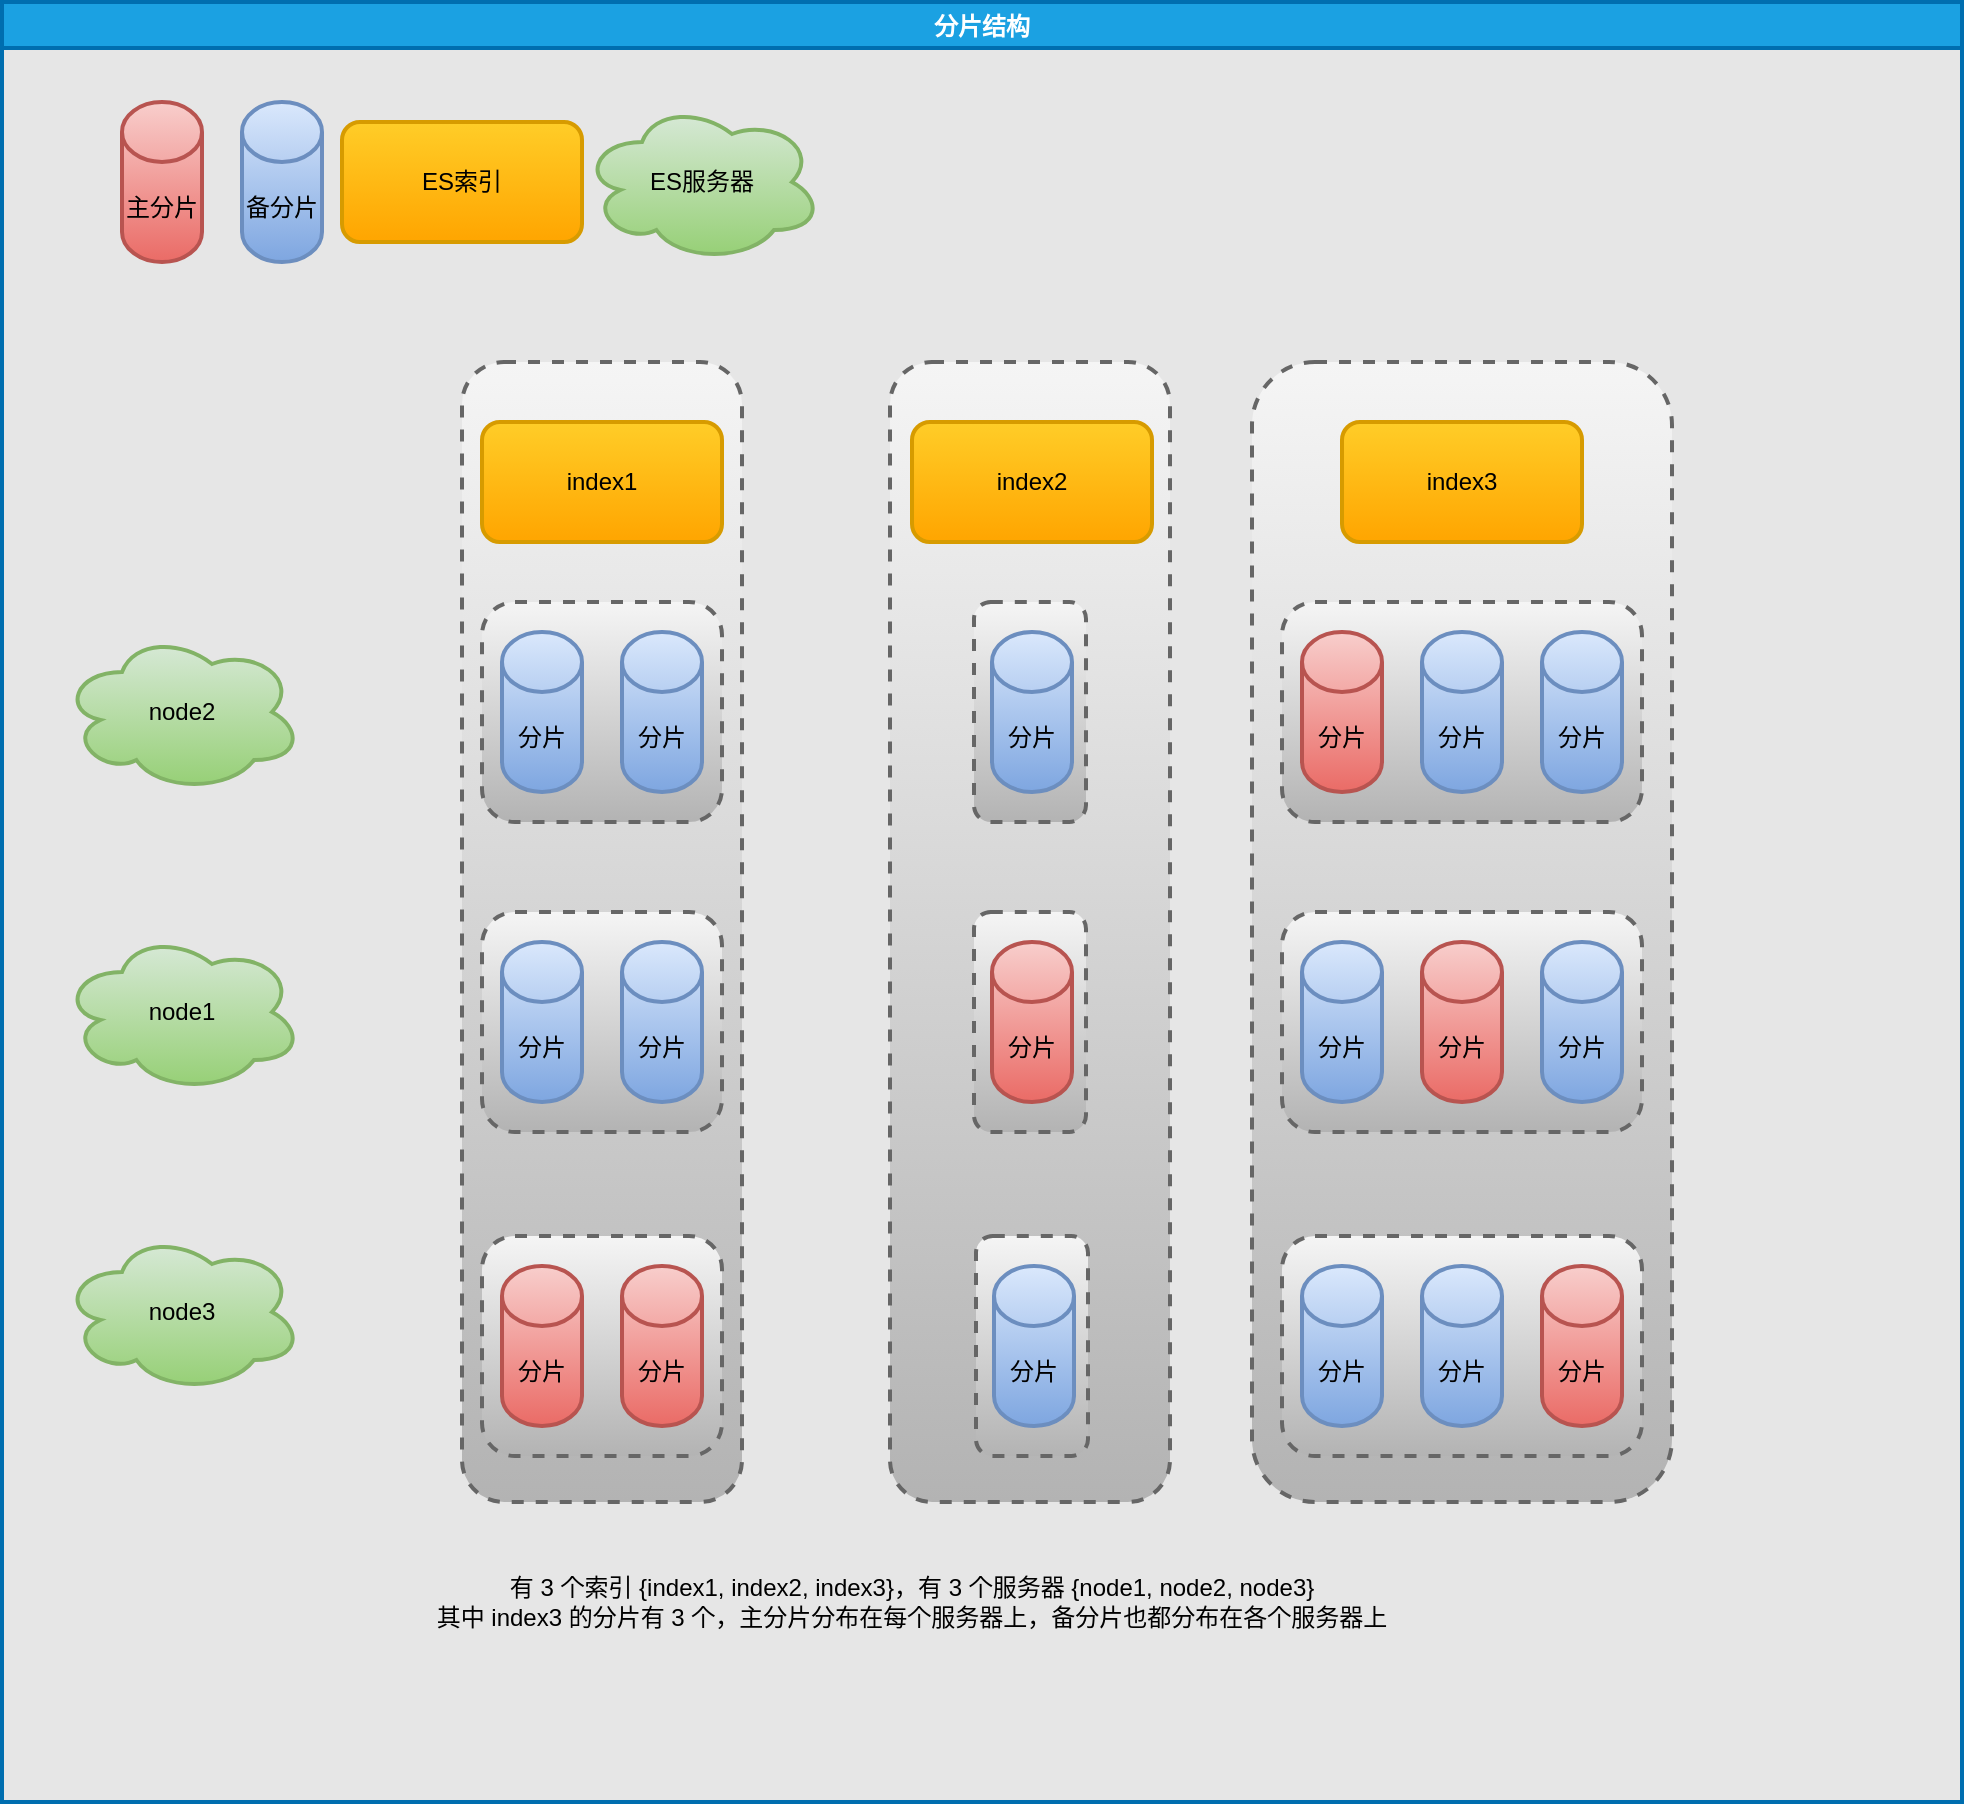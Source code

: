 <mxfile version="21.1.2" type="device">
  <diagram name="第 1 页" id="9Yr-irU-KVgCtbHujpBM">
    <mxGraphModel dx="2074" dy="1204" grid="1" gridSize="10" guides="1" tooltips="1" connect="1" arrows="1" fold="1" page="1" pageScale="1" pageWidth="2027" pageHeight="2069" math="0" shadow="0">
      <root>
        <mxCell id="0" />
        <mxCell id="1" parent="0" />
        <mxCell id="BPcnXbv9HBGROFSFqeC2-1" value="分片结构" style="swimlane;strokeWidth=2;swimlaneFillColor=#E6E6E6;fillColor=#1ba1e2;strokeColor=#006EAF;fontColor=#ffffff;" vertex="1" parent="1">
          <mxGeometry x="500" y="440" width="980" height="900" as="geometry" />
        </mxCell>
        <mxCell id="BPcnXbv9HBGROFSFqeC2-47" value="" style="rounded=1;whiteSpace=wrap;html=1;dashed=1;strokeWidth=2;fillColor=#f5f5f5;gradientColor=#b3b3b3;strokeColor=#666666;" vertex="1" parent="BPcnXbv9HBGROFSFqeC2-1">
          <mxGeometry x="625" y="180" width="210" height="570" as="geometry" />
        </mxCell>
        <mxCell id="BPcnXbv9HBGROFSFqeC2-46" value="" style="rounded=1;whiteSpace=wrap;html=1;dashed=1;strokeWidth=2;fillColor=#f5f5f5;gradientColor=#b3b3b3;strokeColor=#666666;" vertex="1" parent="BPcnXbv9HBGROFSFqeC2-1">
          <mxGeometry x="444" y="180" width="140" height="570" as="geometry" />
        </mxCell>
        <mxCell id="BPcnXbv9HBGROFSFqeC2-45" value="" style="rounded=1;whiteSpace=wrap;html=1;dashed=1;strokeWidth=2;fillColor=#f5f5f5;gradientColor=#b3b3b3;strokeColor=#666666;" vertex="1" parent="BPcnXbv9HBGROFSFqeC2-1">
          <mxGeometry x="230" y="180" width="140" height="570" as="geometry" />
        </mxCell>
        <mxCell id="BPcnXbv9HBGROFSFqeC2-2" value="index1" style="rounded=1;whiteSpace=wrap;html=1;strokeWidth=2;fillColor=#ffcd28;gradientColor=#ffa500;strokeColor=#d79b00;" vertex="1" parent="BPcnXbv9HBGROFSFqeC2-1">
          <mxGeometry x="240" y="210" width="120" height="60" as="geometry" />
        </mxCell>
        <mxCell id="BPcnXbv9HBGROFSFqeC2-3" value="index2" style="rounded=1;whiteSpace=wrap;html=1;strokeWidth=2;fillColor=#ffcd28;gradientColor=#ffa500;strokeColor=#d79b00;" vertex="1" parent="BPcnXbv9HBGROFSFqeC2-1">
          <mxGeometry x="455" y="210" width="120" height="60" as="geometry" />
        </mxCell>
        <mxCell id="BPcnXbv9HBGROFSFqeC2-4" value="index3" style="rounded=1;whiteSpace=wrap;html=1;strokeWidth=2;fillColor=#ffcd28;gradientColor=#ffa500;strokeColor=#d79b00;" vertex="1" parent="BPcnXbv9HBGROFSFqeC2-1">
          <mxGeometry x="670" y="210" width="120" height="60" as="geometry" />
        </mxCell>
        <mxCell id="BPcnXbv9HBGROFSFqeC2-5" value="node2" style="ellipse;shape=cloud;whiteSpace=wrap;html=1;strokeWidth=2;fillColor=#d5e8d4;gradientColor=#97d077;strokeColor=#82b366;" vertex="1" parent="BPcnXbv9HBGROFSFqeC2-1">
          <mxGeometry x="30" y="315" width="120" height="80" as="geometry" />
        </mxCell>
        <mxCell id="BPcnXbv9HBGROFSFqeC2-6" value="node1" style="ellipse;shape=cloud;whiteSpace=wrap;html=1;strokeWidth=2;fillColor=#d5e8d4;gradientColor=#97d077;strokeColor=#82b366;" vertex="1" parent="BPcnXbv9HBGROFSFqeC2-1">
          <mxGeometry x="30" y="465" width="120" height="80" as="geometry" />
        </mxCell>
        <mxCell id="BPcnXbv9HBGROFSFqeC2-7" value="node3" style="ellipse;shape=cloud;whiteSpace=wrap;html=1;strokeWidth=2;fillColor=#d5e8d4;gradientColor=#97d077;strokeColor=#82b366;" vertex="1" parent="BPcnXbv9HBGROFSFqeC2-1">
          <mxGeometry x="30" y="615" width="120" height="80" as="geometry" />
        </mxCell>
        <mxCell id="BPcnXbv9HBGROFSFqeC2-9" value="" style="rounded=1;whiteSpace=wrap;html=1;strokeWidth=2;dashed=1;fillColor=#f5f5f5;gradientColor=#b3b3b3;strokeColor=#666666;" vertex="1" parent="BPcnXbv9HBGROFSFqeC2-1">
          <mxGeometry x="240" y="455" width="120" height="110" as="geometry" />
        </mxCell>
        <mxCell id="BPcnXbv9HBGROFSFqeC2-12" value="" style="rounded=1;whiteSpace=wrap;html=1;strokeWidth=2;dashed=1;fillColor=#f5f5f5;gradientColor=#b3b3b3;strokeColor=#666666;" vertex="1" parent="BPcnXbv9HBGROFSFqeC2-1">
          <mxGeometry x="240" y="617" width="120" height="110" as="geometry" />
        </mxCell>
        <mxCell id="BPcnXbv9HBGROFSFqeC2-13" value="分片" style="shape=cylinder3;whiteSpace=wrap;html=1;boundedLbl=1;backgroundOutline=1;size=15;strokeWidth=2;fillColor=#dae8fc;gradientColor=#7ea6e0;strokeColor=#6c8ebf;" vertex="1" parent="BPcnXbv9HBGROFSFqeC2-1">
          <mxGeometry x="250" y="470" width="40" height="80" as="geometry" />
        </mxCell>
        <mxCell id="BPcnXbv9HBGROFSFqeC2-14" value="分片" style="shape=cylinder3;whiteSpace=wrap;html=1;boundedLbl=1;backgroundOutline=1;size=15;strokeWidth=2;fillColor=#dae8fc;gradientColor=#7ea6e0;strokeColor=#6c8ebf;" vertex="1" parent="BPcnXbv9HBGROFSFqeC2-1">
          <mxGeometry x="310" y="470" width="40" height="80" as="geometry" />
        </mxCell>
        <mxCell id="BPcnXbv9HBGROFSFqeC2-15" value="" style="rounded=1;whiteSpace=wrap;html=1;strokeWidth=2;dashed=1;fillColor=#f5f5f5;gradientColor=#b3b3b3;strokeColor=#666666;" vertex="1" parent="BPcnXbv9HBGROFSFqeC2-1">
          <mxGeometry x="240" y="300" width="120" height="110" as="geometry" />
        </mxCell>
        <mxCell id="BPcnXbv9HBGROFSFqeC2-16" value="分片" style="shape=cylinder3;whiteSpace=wrap;html=1;boundedLbl=1;backgroundOutline=1;size=15;strokeWidth=2;fillColor=#dae8fc;gradientColor=#7ea6e0;strokeColor=#6c8ebf;" vertex="1" parent="BPcnXbv9HBGROFSFqeC2-1">
          <mxGeometry x="250" y="315" width="40" height="80" as="geometry" />
        </mxCell>
        <mxCell id="BPcnXbv9HBGROFSFqeC2-17" value="分片" style="shape=cylinder3;whiteSpace=wrap;html=1;boundedLbl=1;backgroundOutline=1;size=15;strokeWidth=2;fillColor=#dae8fc;gradientColor=#7ea6e0;strokeColor=#6c8ebf;" vertex="1" parent="BPcnXbv9HBGROFSFqeC2-1">
          <mxGeometry x="310" y="315" width="40" height="80" as="geometry" />
        </mxCell>
        <mxCell id="BPcnXbv9HBGROFSFqeC2-18" value="" style="rounded=1;whiteSpace=wrap;html=1;strokeWidth=2;dashed=1;fillColor=#f5f5f5;gradientColor=#b3b3b3;strokeColor=#666666;" vertex="1" parent="BPcnXbv9HBGROFSFqeC2-1">
          <mxGeometry x="486" y="455" width="56" height="110" as="geometry" />
        </mxCell>
        <mxCell id="BPcnXbv9HBGROFSFqeC2-19" value="分片" style="shape=cylinder3;whiteSpace=wrap;html=1;boundedLbl=1;backgroundOutline=1;size=15;strokeWidth=2;fillColor=#f8cecc;gradientColor=#ea6b66;strokeColor=#b85450;" vertex="1" parent="BPcnXbv9HBGROFSFqeC2-1">
          <mxGeometry x="495" y="470" width="40" height="80" as="geometry" />
        </mxCell>
        <mxCell id="BPcnXbv9HBGROFSFqeC2-21" value="" style="rounded=1;whiteSpace=wrap;html=1;strokeWidth=2;dashed=1;fillColor=#f5f5f5;gradientColor=#b3b3b3;strokeColor=#666666;" vertex="1" parent="BPcnXbv9HBGROFSFqeC2-1">
          <mxGeometry x="486" y="300" width="56" height="110" as="geometry" />
        </mxCell>
        <mxCell id="BPcnXbv9HBGROFSFqeC2-22" value="分片" style="shape=cylinder3;whiteSpace=wrap;html=1;boundedLbl=1;backgroundOutline=1;size=15;strokeWidth=2;fillColor=#dae8fc;gradientColor=#7ea6e0;strokeColor=#6c8ebf;" vertex="1" parent="BPcnXbv9HBGROFSFqeC2-1">
          <mxGeometry x="495" y="315" width="40" height="80" as="geometry" />
        </mxCell>
        <mxCell id="BPcnXbv9HBGROFSFqeC2-23" value="" style="rounded=1;whiteSpace=wrap;html=1;strokeWidth=2;dashed=1;fillColor=#f5f5f5;gradientColor=#b3b3b3;strokeColor=#666666;" vertex="1" parent="BPcnXbv9HBGROFSFqeC2-1">
          <mxGeometry x="487" y="617" width="56" height="110" as="geometry" />
        </mxCell>
        <mxCell id="BPcnXbv9HBGROFSFqeC2-24" value="分片" style="shape=cylinder3;whiteSpace=wrap;html=1;boundedLbl=1;backgroundOutline=1;size=15;strokeWidth=2;fillColor=#dae8fc;gradientColor=#7ea6e0;strokeColor=#6c8ebf;" vertex="1" parent="BPcnXbv9HBGROFSFqeC2-1">
          <mxGeometry x="496" y="632" width="40" height="80" as="geometry" />
        </mxCell>
        <mxCell id="BPcnXbv9HBGROFSFqeC2-25" value="" style="rounded=1;whiteSpace=wrap;html=1;strokeWidth=2;dashed=1;fillColor=#f5f5f5;gradientColor=#b3b3b3;strokeColor=#666666;" vertex="1" parent="BPcnXbv9HBGROFSFqeC2-1">
          <mxGeometry x="640" y="455" width="180" height="110" as="geometry" />
        </mxCell>
        <mxCell id="BPcnXbv9HBGROFSFqeC2-26" value="分片" style="shape=cylinder3;whiteSpace=wrap;html=1;boundedLbl=1;backgroundOutline=1;size=15;strokeWidth=2;fillColor=#dae8fc;gradientColor=#7ea6e0;strokeColor=#6c8ebf;" vertex="1" parent="BPcnXbv9HBGROFSFqeC2-1">
          <mxGeometry x="650" y="470" width="40" height="80" as="geometry" />
        </mxCell>
        <mxCell id="BPcnXbv9HBGROFSFqeC2-27" value="分片" style="shape=cylinder3;whiteSpace=wrap;html=1;boundedLbl=1;backgroundOutline=1;size=15;strokeWidth=2;fillColor=#f8cecc;gradientColor=#ea6b66;strokeColor=#b85450;" vertex="1" parent="BPcnXbv9HBGROFSFqeC2-1">
          <mxGeometry x="710" y="470" width="40" height="80" as="geometry" />
        </mxCell>
        <mxCell id="BPcnXbv9HBGROFSFqeC2-28" value="分片" style="shape=cylinder3;whiteSpace=wrap;html=1;boundedLbl=1;backgroundOutline=1;size=15;strokeWidth=2;fillColor=#dae8fc;gradientColor=#7ea6e0;strokeColor=#6c8ebf;" vertex="1" parent="BPcnXbv9HBGROFSFqeC2-1">
          <mxGeometry x="770" y="470" width="40" height="80" as="geometry" />
        </mxCell>
        <mxCell id="BPcnXbv9HBGROFSFqeC2-30" value="" style="rounded=1;whiteSpace=wrap;html=1;strokeWidth=2;dashed=1;fillColor=#f5f5f5;gradientColor=#b3b3b3;strokeColor=#666666;" vertex="1" parent="BPcnXbv9HBGROFSFqeC2-1">
          <mxGeometry x="640" y="617" width="180" height="110" as="geometry" />
        </mxCell>
        <mxCell id="BPcnXbv9HBGROFSFqeC2-31" value="分片" style="shape=cylinder3;whiteSpace=wrap;html=1;boundedLbl=1;backgroundOutline=1;size=15;strokeWidth=2;fillColor=#dae8fc;gradientColor=#7ea6e0;strokeColor=#6c8ebf;" vertex="1" parent="BPcnXbv9HBGROFSFqeC2-1">
          <mxGeometry x="650" y="632" width="40" height="80" as="geometry" />
        </mxCell>
        <mxCell id="BPcnXbv9HBGROFSFqeC2-32" value="分片" style="shape=cylinder3;whiteSpace=wrap;html=1;boundedLbl=1;backgroundOutline=1;size=15;strokeWidth=2;fillColor=#dae8fc;gradientColor=#7ea6e0;strokeColor=#6c8ebf;" vertex="1" parent="BPcnXbv9HBGROFSFqeC2-1">
          <mxGeometry x="710" y="632" width="40" height="80" as="geometry" />
        </mxCell>
        <mxCell id="BPcnXbv9HBGROFSFqeC2-33" value="分片" style="shape=cylinder3;whiteSpace=wrap;html=1;boundedLbl=1;backgroundOutline=1;size=15;strokeWidth=2;fillColor=#f8cecc;gradientColor=#ea6b66;strokeColor=#b85450;" vertex="1" parent="BPcnXbv9HBGROFSFqeC2-1">
          <mxGeometry x="770" y="632" width="40" height="80" as="geometry" />
        </mxCell>
        <mxCell id="BPcnXbv9HBGROFSFqeC2-34" value="" style="rounded=1;whiteSpace=wrap;html=1;strokeWidth=2;dashed=1;fillColor=#f5f5f5;gradientColor=#b3b3b3;strokeColor=#666666;" vertex="1" parent="BPcnXbv9HBGROFSFqeC2-1">
          <mxGeometry x="640" y="300" width="180" height="110" as="geometry" />
        </mxCell>
        <mxCell id="BPcnXbv9HBGROFSFqeC2-35" value="分片" style="shape=cylinder3;whiteSpace=wrap;html=1;boundedLbl=1;backgroundOutline=1;size=15;strokeWidth=2;fillColor=#f8cecc;gradientColor=#ea6b66;strokeColor=#b85450;" vertex="1" parent="BPcnXbv9HBGROFSFqeC2-1">
          <mxGeometry x="650" y="315" width="40" height="80" as="geometry" />
        </mxCell>
        <mxCell id="BPcnXbv9HBGROFSFqeC2-36" value="分片" style="shape=cylinder3;whiteSpace=wrap;html=1;boundedLbl=1;backgroundOutline=1;size=15;strokeWidth=2;fillColor=#dae8fc;gradientColor=#7ea6e0;strokeColor=#6c8ebf;" vertex="1" parent="BPcnXbv9HBGROFSFqeC2-1">
          <mxGeometry x="710" y="315" width="40" height="80" as="geometry" />
        </mxCell>
        <mxCell id="BPcnXbv9HBGROFSFqeC2-37" value="分片" style="shape=cylinder3;whiteSpace=wrap;html=1;boundedLbl=1;backgroundOutline=1;size=15;strokeWidth=2;fillColor=#dae8fc;gradientColor=#7ea6e0;strokeColor=#6c8ebf;" vertex="1" parent="BPcnXbv9HBGROFSFqeC2-1">
          <mxGeometry x="770" y="315" width="40" height="80" as="geometry" />
        </mxCell>
        <mxCell id="BPcnXbv9HBGROFSFqeC2-38" value="有 3 个索引 {index1, index2, index3}，有 3 个服务器 {node1, node2, node3}&lt;br&gt;其中 index3 的分片有 3 个，主分片分布在每个服务器上，备分片也都分布在各个服务器上" style="text;html=1;strokeColor=none;fillColor=none;align=center;verticalAlign=middle;whiteSpace=wrap;rounded=0;" vertex="1" parent="BPcnXbv9HBGROFSFqeC2-1">
          <mxGeometry x="160" y="740" width="590" height="120" as="geometry" />
        </mxCell>
        <mxCell id="BPcnXbv9HBGROFSFqeC2-40" value="主分片" style="shape=cylinder3;whiteSpace=wrap;html=1;boundedLbl=1;backgroundOutline=1;size=15;strokeWidth=2;fillColor=#f8cecc;gradientColor=#ea6b66;strokeColor=#b85450;" vertex="1" parent="BPcnXbv9HBGROFSFqeC2-1">
          <mxGeometry x="60" y="50" width="40" height="80" as="geometry" />
        </mxCell>
        <mxCell id="BPcnXbv9HBGROFSFqeC2-42" value="备分片" style="shape=cylinder3;whiteSpace=wrap;html=1;boundedLbl=1;backgroundOutline=1;size=15;strokeWidth=2;fillColor=#dae8fc;gradientColor=#7ea6e0;strokeColor=#6c8ebf;" vertex="1" parent="BPcnXbv9HBGROFSFqeC2-1">
          <mxGeometry x="120" y="50" width="40" height="80" as="geometry" />
        </mxCell>
        <mxCell id="BPcnXbv9HBGROFSFqeC2-43" value="ES索引" style="rounded=1;whiteSpace=wrap;html=1;strokeWidth=2;fillColor=#ffcd28;gradientColor=#ffa500;strokeColor=#d79b00;" vertex="1" parent="BPcnXbv9HBGROFSFqeC2-1">
          <mxGeometry x="170" y="60" width="120" height="60" as="geometry" />
        </mxCell>
        <mxCell id="BPcnXbv9HBGROFSFqeC2-44" value="ES服务器" style="ellipse;shape=cloud;whiteSpace=wrap;html=1;strokeWidth=2;fillColor=#d5e8d4;gradientColor=#97d077;strokeColor=#82b366;" vertex="1" parent="BPcnXbv9HBGROFSFqeC2-1">
          <mxGeometry x="290" y="50" width="120" height="80" as="geometry" />
        </mxCell>
        <mxCell id="BPcnXbv9HBGROFSFqeC2-8" value="分片" style="shape=cylinder3;whiteSpace=wrap;html=1;boundedLbl=1;backgroundOutline=1;size=15;strokeWidth=2;fillColor=#f8cecc;gradientColor=#ea6b66;strokeColor=#b85450;" vertex="1" parent="BPcnXbv9HBGROFSFqeC2-1">
          <mxGeometry x="250" y="632" width="40" height="80" as="geometry" />
        </mxCell>
        <mxCell id="BPcnXbv9HBGROFSFqeC2-11" value="分片" style="shape=cylinder3;whiteSpace=wrap;html=1;boundedLbl=1;backgroundOutline=1;size=15;strokeWidth=2;fillColor=#f8cecc;gradientColor=#ea6b66;strokeColor=#b85450;" vertex="1" parent="BPcnXbv9HBGROFSFqeC2-1">
          <mxGeometry x="310" y="632" width="40" height="80" as="geometry" />
        </mxCell>
      </root>
    </mxGraphModel>
  </diagram>
</mxfile>
